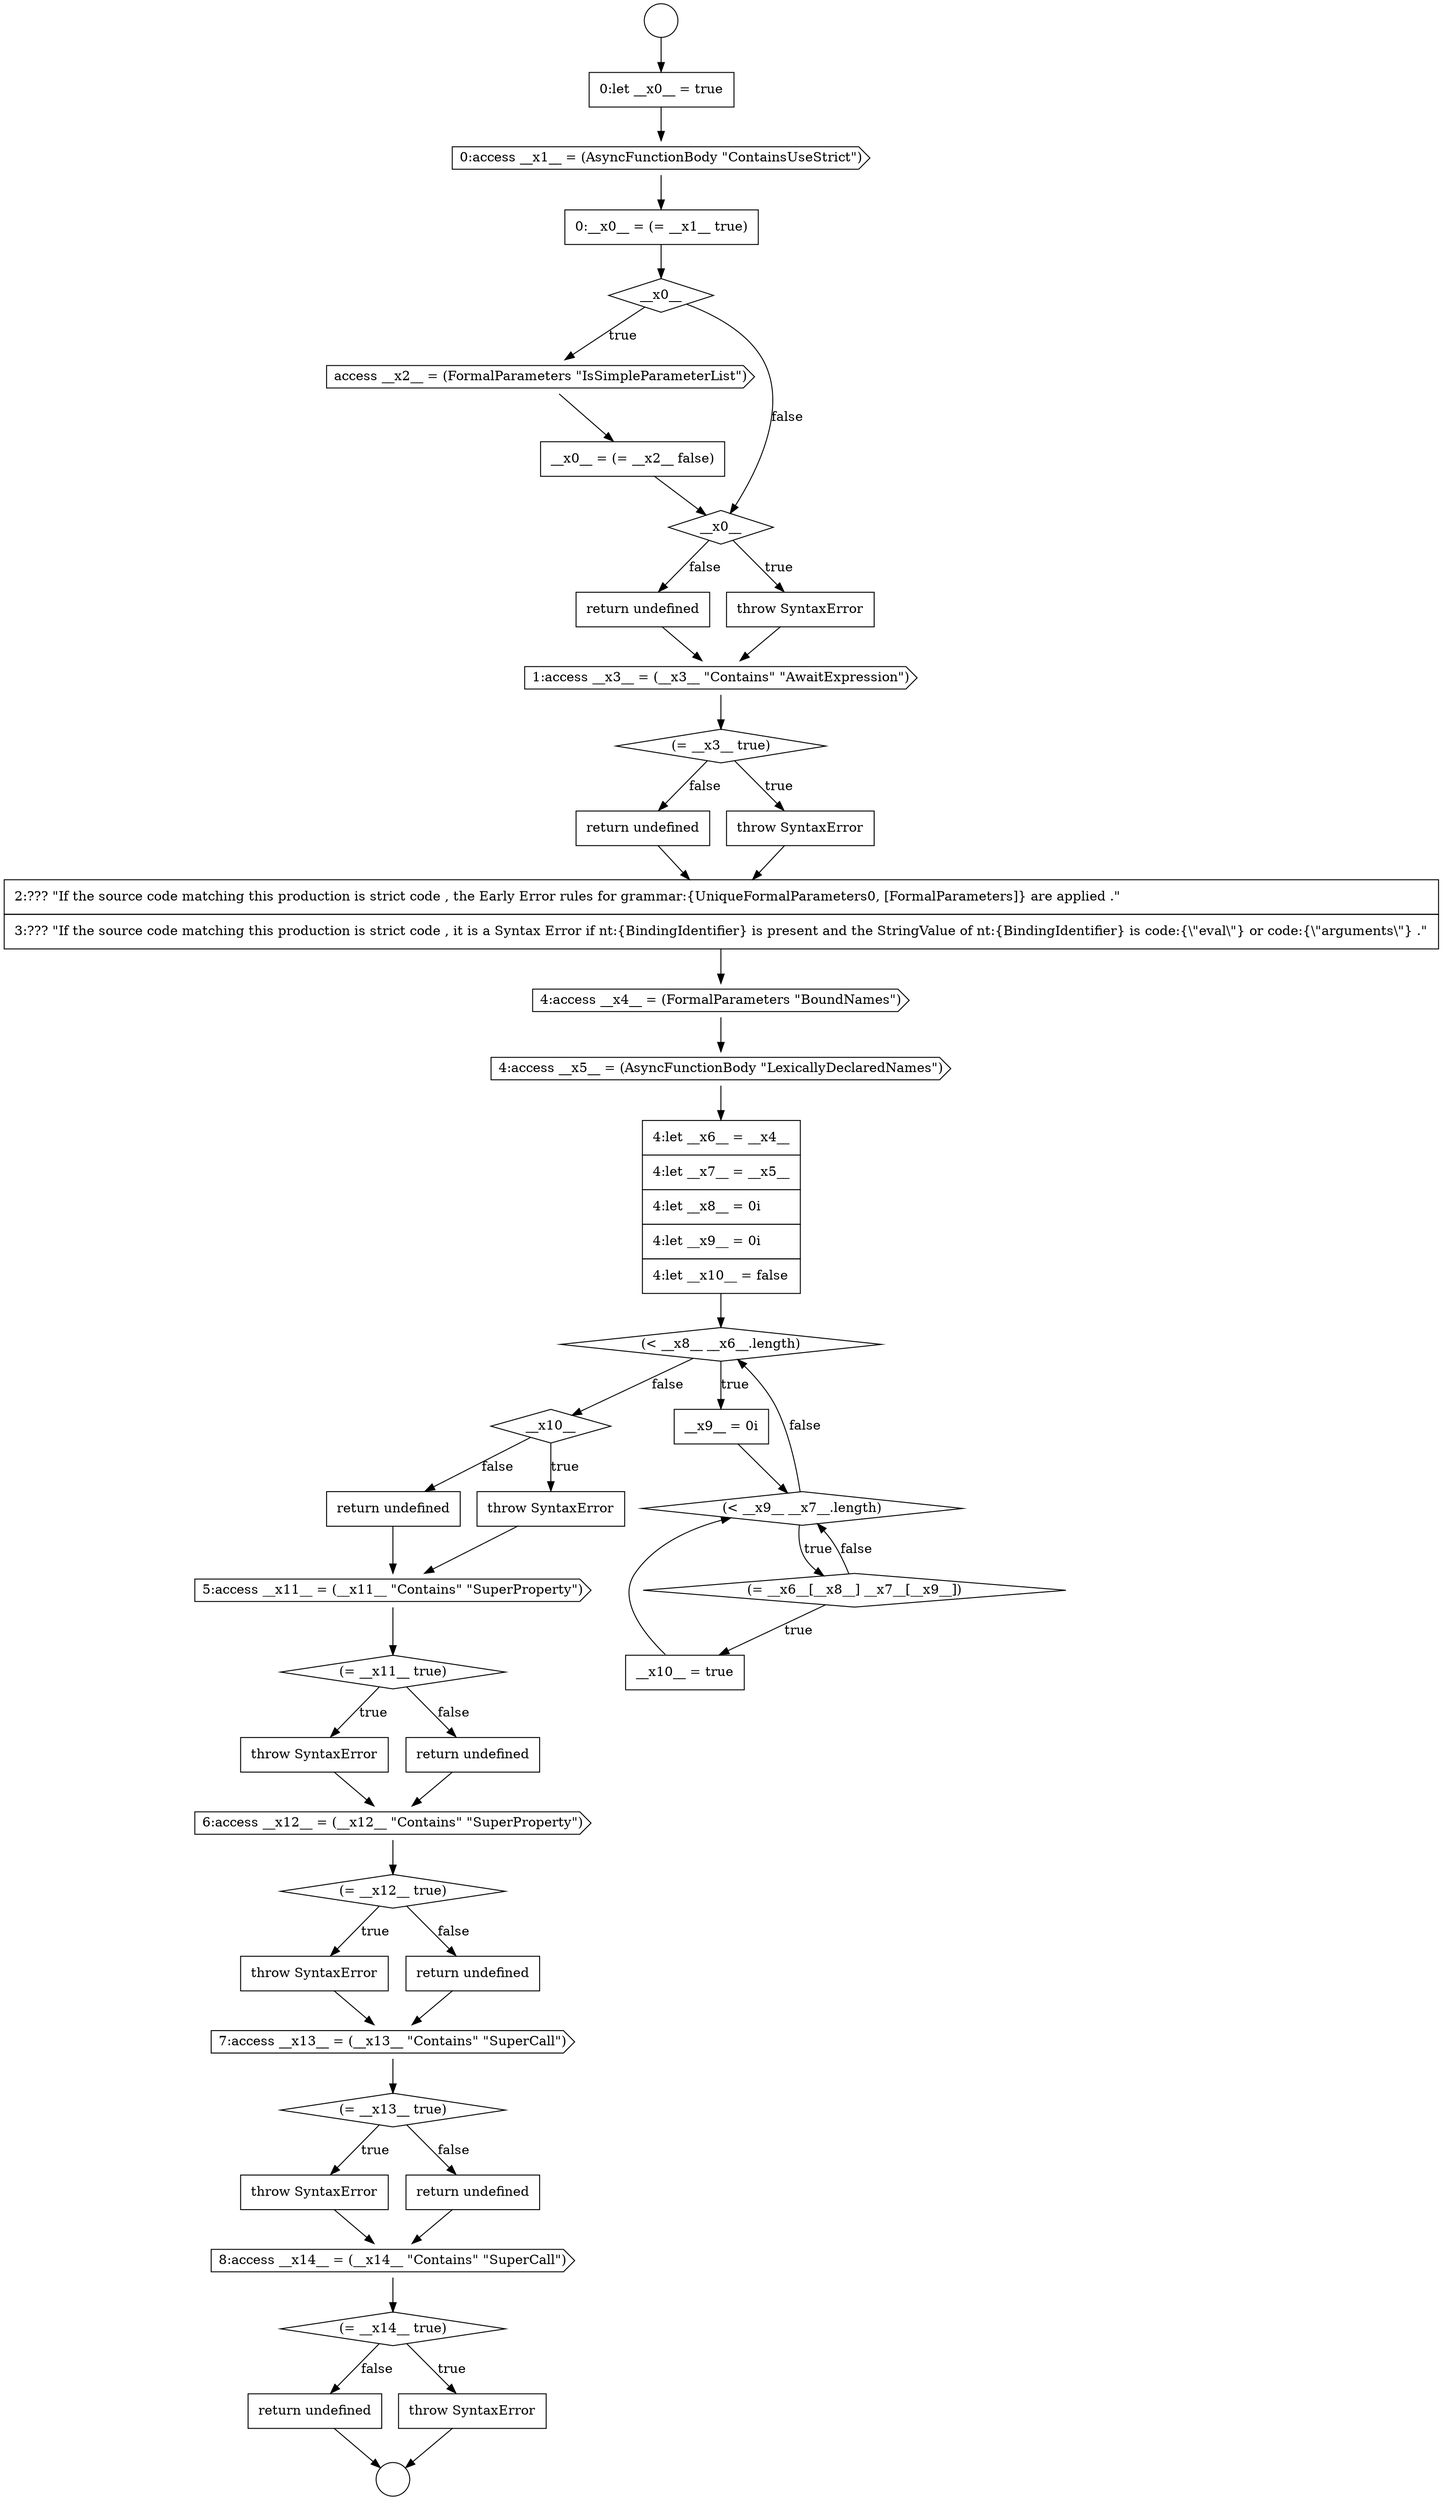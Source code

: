 digraph {
  node19088 [shape=none, margin=0, label=<<font color="black">
    <table border="0" cellborder="1" cellspacing="0" cellpadding="10">
      <tr><td align="left">0:__x0__ = (= __x1__ true)</td></tr>
    </table>
  </font>> color="black" fillcolor="white" style=filled]
  node19123 [shape=cds, label=<<font color="black">8:access __x14__ = (__x14__ &quot;Contains&quot; &quot;SuperCall&quot;)</font>> color="black" fillcolor="white" style=filled]
  node19108 [shape=diamond, label=<<font color="black">__x10__</font>> color="black" fillcolor="white" style=filled]
  node19113 [shape=none, margin=0, label=<<font color="black">
    <table border="0" cellborder="1" cellspacing="0" cellpadding="10">
      <tr><td align="left">throw SyntaxError</td></tr>
    </table>
  </font>> color="black" fillcolor="white" style=filled]
  node19102 [shape=none, margin=0, label=<<font color="black">
    <table border="0" cellborder="1" cellspacing="0" cellpadding="10">
      <tr><td align="left">4:let __x6__ = __x4__</td></tr>
      <tr><td align="left">4:let __x7__ = __x5__</td></tr>
      <tr><td align="left">4:let __x8__ = 0i</td></tr>
      <tr><td align="left">4:let __x9__ = 0i</td></tr>
      <tr><td align="left">4:let __x10__ = false</td></tr>
    </table>
  </font>> color="black" fillcolor="white" style=filled]
  node19126 [shape=none, margin=0, label=<<font color="black">
    <table border="0" cellborder="1" cellspacing="0" cellpadding="10">
      <tr><td align="left">return undefined</td></tr>
    </table>
  </font>> color="black" fillcolor="white" style=filled]
  node19090 [shape=cds, label=<<font color="black">access __x2__ = (FormalParameters &quot;IsSimpleParameterList&quot;)</font>> color="black" fillcolor="white" style=filled]
  node19086 [shape=none, margin=0, label=<<font color="black">
    <table border="0" cellborder="1" cellspacing="0" cellpadding="10">
      <tr><td align="left">0:let __x0__ = true</td></tr>
    </table>
  </font>> color="black" fillcolor="white" style=filled]
  node19112 [shape=diamond, label=<<font color="black">(= __x11__ true)</font>> color="black" fillcolor="white" style=filled]
  node19121 [shape=none, margin=0, label=<<font color="black">
    <table border="0" cellborder="1" cellspacing="0" cellpadding="10">
      <tr><td align="left">throw SyntaxError</td></tr>
    </table>
  </font>> color="black" fillcolor="white" style=filled]
  node19103 [shape=diamond, label=<<font color="black">(&lt; __x8__ __x6__.length)</font>> color="black" fillcolor="white" style=filled]
  node19124 [shape=diamond, label=<<font color="black">(= __x14__ true)</font>> color="black" fillcolor="white" style=filled]
  node19101 [shape=cds, label=<<font color="black">4:access __x5__ = (AsyncFunctionBody &quot;LexicallyDeclaredNames&quot;)</font>> color="black" fillcolor="white" style=filled]
  node19117 [shape=none, margin=0, label=<<font color="black">
    <table border="0" cellborder="1" cellspacing="0" cellpadding="10">
      <tr><td align="left">throw SyntaxError</td></tr>
    </table>
  </font>> color="black" fillcolor="white" style=filled]
  node19110 [shape=none, margin=0, label=<<font color="black">
    <table border="0" cellborder="1" cellspacing="0" cellpadding="10">
      <tr><td align="left">return undefined</td></tr>
    </table>
  </font>> color="black" fillcolor="white" style=filled]
  node19098 [shape=none, margin=0, label=<<font color="black">
    <table border="0" cellborder="1" cellspacing="0" cellpadding="10">
      <tr><td align="left">return undefined</td></tr>
    </table>
  </font>> color="black" fillcolor="white" style=filled]
  node19091 [shape=none, margin=0, label=<<font color="black">
    <table border="0" cellborder="1" cellspacing="0" cellpadding="10">
      <tr><td align="left">__x0__ = (= __x2__ false)</td></tr>
    </table>
  </font>> color="black" fillcolor="white" style=filled]
  node19120 [shape=diamond, label=<<font color="black">(= __x13__ true)</font>> color="black" fillcolor="white" style=filled]
  node19084 [shape=circle label=" " color="black" fillcolor="white" style=filled]
  node19095 [shape=cds, label=<<font color="black">1:access __x3__ = (__x3__ &quot;Contains&quot; &quot;AwaitExpression&quot;)</font>> color="black" fillcolor="white" style=filled]
  node19085 [shape=circle label=" " color="black" fillcolor="white" style=filled]
  node19099 [shape=none, margin=0, label=<<font color="black">
    <table border="0" cellborder="1" cellspacing="0" cellpadding="10">
      <tr><td align="left">2:??? &quot;If the source code matching this production is strict code , the Early Error rules for grammar:{UniqueFormalParameters0, [FormalParameters]} are applied .&quot;</td></tr>
      <tr><td align="left">3:??? &quot;If the source code matching this production is strict code , it is a Syntax Error if nt:{BindingIdentifier} is present and the StringValue of nt:{BindingIdentifier} is code:{\&quot;eval\&quot;} or code:{\&quot;arguments\&quot;} .&quot;</td></tr>
    </table>
  </font>> color="black" fillcolor="white" style=filled]
  node19122 [shape=none, margin=0, label=<<font color="black">
    <table border="0" cellborder="1" cellspacing="0" cellpadding="10">
      <tr><td align="left">return undefined</td></tr>
    </table>
  </font>> color="black" fillcolor="white" style=filled]
  node19114 [shape=none, margin=0, label=<<font color="black">
    <table border="0" cellborder="1" cellspacing="0" cellpadding="10">
      <tr><td align="left">return undefined</td></tr>
    </table>
  </font>> color="black" fillcolor="white" style=filled]
  node19094 [shape=none, margin=0, label=<<font color="black">
    <table border="0" cellborder="1" cellspacing="0" cellpadding="10">
      <tr><td align="left">return undefined</td></tr>
    </table>
  </font>> color="black" fillcolor="white" style=filled]
  node19107 [shape=none, margin=0, label=<<font color="black">
    <table border="0" cellborder="1" cellspacing="0" cellpadding="10">
      <tr><td align="left">__x10__ = true</td></tr>
    </table>
  </font>> color="black" fillcolor="white" style=filled]
  node19093 [shape=none, margin=0, label=<<font color="black">
    <table border="0" cellborder="1" cellspacing="0" cellpadding="10">
      <tr><td align="left">throw SyntaxError</td></tr>
    </table>
  </font>> color="black" fillcolor="white" style=filled]
  node19125 [shape=none, margin=0, label=<<font color="black">
    <table border="0" cellborder="1" cellspacing="0" cellpadding="10">
      <tr><td align="left">throw SyntaxError</td></tr>
    </table>
  </font>> color="black" fillcolor="white" style=filled]
  node19089 [shape=diamond, label=<<font color="black">__x0__</font>> color="black" fillcolor="white" style=filled]
  node19118 [shape=none, margin=0, label=<<font color="black">
    <table border="0" cellborder="1" cellspacing="0" cellpadding="10">
      <tr><td align="left">return undefined</td></tr>
    </table>
  </font>> color="black" fillcolor="white" style=filled]
  node19106 [shape=diamond, label=<<font color="black">(= __x6__[__x8__] __x7__[__x9__])</font>> color="black" fillcolor="white" style=filled]
  node19115 [shape=cds, label=<<font color="black">6:access __x12__ = (__x12__ &quot;Contains&quot; &quot;SuperProperty&quot;)</font>> color="black" fillcolor="white" style=filled]
  node19104 [shape=none, margin=0, label=<<font color="black">
    <table border="0" cellborder="1" cellspacing="0" cellpadding="10">
      <tr><td align="left">__x9__ = 0i</td></tr>
    </table>
  </font>> color="black" fillcolor="white" style=filled]
  node19111 [shape=cds, label=<<font color="black">5:access __x11__ = (__x11__ &quot;Contains&quot; &quot;SuperProperty&quot;)</font>> color="black" fillcolor="white" style=filled]
  node19097 [shape=none, margin=0, label=<<font color="black">
    <table border="0" cellborder="1" cellspacing="0" cellpadding="10">
      <tr><td align="left">throw SyntaxError</td></tr>
    </table>
  </font>> color="black" fillcolor="white" style=filled]
  node19087 [shape=cds, label=<<font color="black">0:access __x1__ = (AsyncFunctionBody &quot;ContainsUseStrict&quot;)</font>> color="black" fillcolor="white" style=filled]
  node19092 [shape=diamond, label=<<font color="black">__x0__</font>> color="black" fillcolor="white" style=filled]
  node19109 [shape=none, margin=0, label=<<font color="black">
    <table border="0" cellborder="1" cellspacing="0" cellpadding="10">
      <tr><td align="left">throw SyntaxError</td></tr>
    </table>
  </font>> color="black" fillcolor="white" style=filled]
  node19096 [shape=diamond, label=<<font color="black">(= __x3__ true)</font>> color="black" fillcolor="white" style=filled]
  node19105 [shape=diamond, label=<<font color="black">(&lt; __x9__ __x7__.length)</font>> color="black" fillcolor="white" style=filled]
  node19119 [shape=cds, label=<<font color="black">7:access __x13__ = (__x13__ &quot;Contains&quot; &quot;SuperCall&quot;)</font>> color="black" fillcolor="white" style=filled]
  node19116 [shape=diamond, label=<<font color="black">(= __x12__ true)</font>> color="black" fillcolor="white" style=filled]
  node19100 [shape=cds, label=<<font color="black">4:access __x4__ = (FormalParameters &quot;BoundNames&quot;)</font>> color="black" fillcolor="white" style=filled]
  node19090 -> node19091 [ color="black"]
  node19123 -> node19124 [ color="black"]
  node19125 -> node19085 [ color="black"]
  node19097 -> node19099 [ color="black"]
  node19122 -> node19123 [ color="black"]
  node19118 -> node19119 [ color="black"]
  node19109 -> node19111 [ color="black"]
  node19102 -> node19103 [ color="black"]
  node19098 -> node19099 [ color="black"]
  node19088 -> node19089 [ color="black"]
  node19107 -> node19105 [ color="black"]
  node19110 -> node19111 [ color="black"]
  node19086 -> node19087 [ color="black"]
  node19087 -> node19088 [ color="black"]
  node19124 -> node19125 [label=<<font color="black">true</font>> color="black"]
  node19124 -> node19126 [label=<<font color="black">false</font>> color="black"]
  node19115 -> node19116 [ color="black"]
  node19096 -> node19097 [label=<<font color="black">true</font>> color="black"]
  node19096 -> node19098 [label=<<font color="black">false</font>> color="black"]
  node19092 -> node19093 [label=<<font color="black">true</font>> color="black"]
  node19092 -> node19094 [label=<<font color="black">false</font>> color="black"]
  node19093 -> node19095 [ color="black"]
  node19091 -> node19092 [ color="black"]
  node19095 -> node19096 [ color="black"]
  node19120 -> node19121 [label=<<font color="black">true</font>> color="black"]
  node19120 -> node19122 [label=<<font color="black">false</font>> color="black"]
  node19101 -> node19102 [ color="black"]
  node19089 -> node19090 [label=<<font color="black">true</font>> color="black"]
  node19089 -> node19092 [label=<<font color="black">false</font>> color="black"]
  node19105 -> node19106 [label=<<font color="black">true</font>> color="black"]
  node19105 -> node19103 [label=<<font color="black">false</font>> color="black"]
  node19099 -> node19100 [ color="black"]
  node19116 -> node19117 [label=<<font color="black">true</font>> color="black"]
  node19116 -> node19118 [label=<<font color="black">false</font>> color="black"]
  node19121 -> node19123 [ color="black"]
  node19100 -> node19101 [ color="black"]
  node19114 -> node19115 [ color="black"]
  node19111 -> node19112 [ color="black"]
  node19104 -> node19105 [ color="black"]
  node19112 -> node19113 [label=<<font color="black">true</font>> color="black"]
  node19112 -> node19114 [label=<<font color="black">false</font>> color="black"]
  node19119 -> node19120 [ color="black"]
  node19106 -> node19107 [label=<<font color="black">true</font>> color="black"]
  node19106 -> node19105 [label=<<font color="black">false</font>> color="black"]
  node19103 -> node19104 [label=<<font color="black">true</font>> color="black"]
  node19103 -> node19108 [label=<<font color="black">false</font>> color="black"]
  node19094 -> node19095 [ color="black"]
  node19126 -> node19085 [ color="black"]
  node19084 -> node19086 [ color="black"]
  node19117 -> node19119 [ color="black"]
  node19113 -> node19115 [ color="black"]
  node19108 -> node19109 [label=<<font color="black">true</font>> color="black"]
  node19108 -> node19110 [label=<<font color="black">false</font>> color="black"]
}
